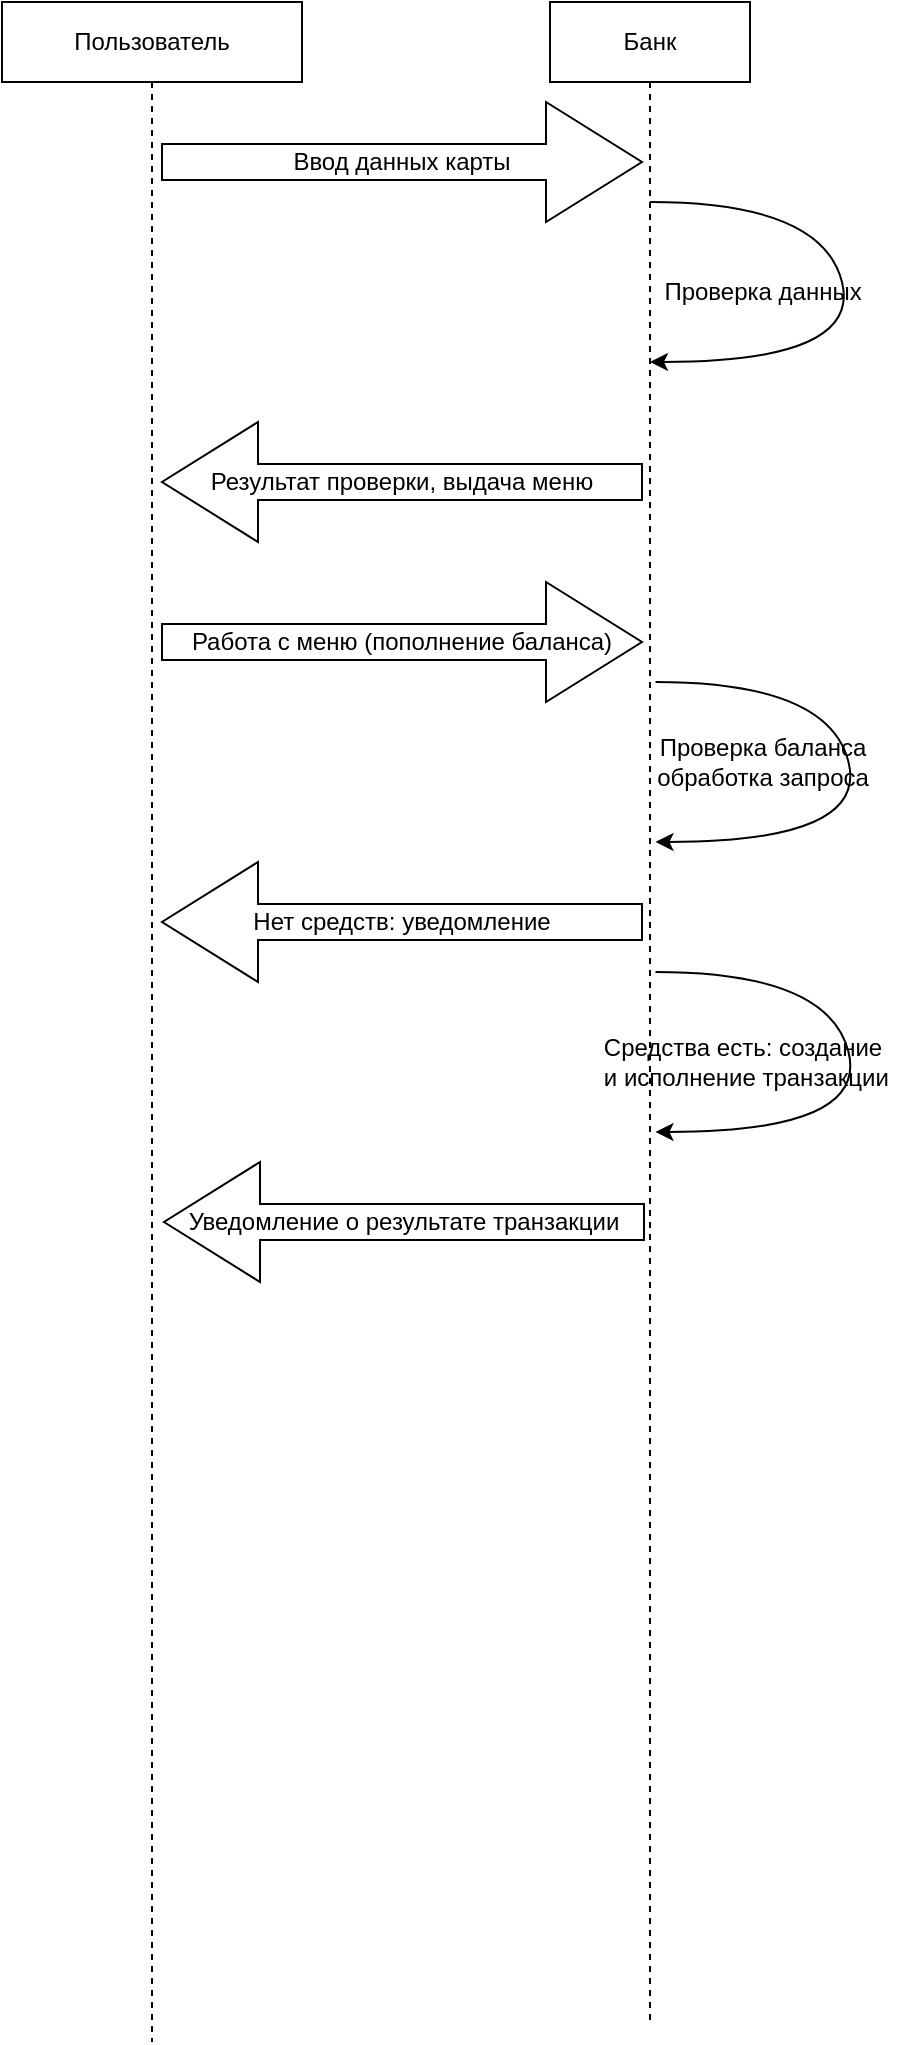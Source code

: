 <mxfile>
    <diagram id="ZnhLUsuEGhlTqzVRgAeQ" name="Page-1">
        <mxGraphModel dx="1102" dy="681" grid="1" gridSize="10" guides="1" tooltips="1" connect="1" arrows="1" fold="1" page="1" pageScale="1" pageWidth="827" pageHeight="1169" math="0" shadow="0">
            <root>
                <mxCell id="0"/>
                <mxCell id="1" parent="0"/>
                <mxCell id="4" value="Банк" style="shape=umlLifeline;perimeter=lifelinePerimeter;whiteSpace=wrap;html=1;container=1;collapsible=0;recursiveResize=0;outlineConnect=0;" vertex="1" parent="1">
                    <mxGeometry x="414" y="60" width="100" height="1010" as="geometry"/>
                </mxCell>
                <mxCell id="13" value="" style="endArrow=classic;html=1;curved=1;" edge="1" parent="4">
                    <mxGeometry width="50" height="50" relative="1" as="geometry">
                        <mxPoint x="52.75" y="340" as="sourcePoint"/>
                        <mxPoint x="52.75" y="420" as="targetPoint"/>
                        <Array as="points">
                            <mxPoint x="139.25" y="340"/>
                            <mxPoint x="159.25" y="420"/>
                        </Array>
                    </mxGeometry>
                </mxCell>
                <mxCell id="16" value="" style="endArrow=classic;html=1;curved=1;" edge="1" parent="4">
                    <mxGeometry width="50" height="50" relative="1" as="geometry">
                        <mxPoint x="52.75" y="485" as="sourcePoint"/>
                        <mxPoint x="52.75" y="565" as="targetPoint"/>
                        <Array as="points">
                            <mxPoint x="139.25" y="485"/>
                            <mxPoint x="159.25" y="565"/>
                        </Array>
                    </mxGeometry>
                </mxCell>
                <mxCell id="3" value="Пользователь" style="shape=umlLifeline;perimeter=lifelinePerimeter;whiteSpace=wrap;html=1;container=1;collapsible=0;recursiveResize=0;outlineConnect=0;movable=1;resizable=1;rotatable=1;deletable=1;editable=1;connectable=1;" vertex="1" parent="1">
                    <mxGeometry x="140" y="60" width="150" height="1020" as="geometry"/>
                </mxCell>
                <mxCell id="12" value="Работа с меню (пополнение баланса)" style="shape=singleArrow;whiteSpace=wrap;html=1;" vertex="1" parent="3">
                    <mxGeometry x="80" y="290" width="240" height="60" as="geometry"/>
                </mxCell>
                <mxCell id="5" value="Ввод данных карты" style="shape=singleArrow;whiteSpace=wrap;html=1;" vertex="1" parent="1">
                    <mxGeometry x="220" y="110" width="240" height="60" as="geometry"/>
                </mxCell>
                <mxCell id="9" value="" style="endArrow=classic;html=1;curved=1;" edge="1" parent="1" source="4" target="4">
                    <mxGeometry width="50" height="50" relative="1" as="geometry">
                        <mxPoint x="530" y="240" as="sourcePoint"/>
                        <mxPoint x="580" y="180" as="targetPoint"/>
                        <Array as="points">
                            <mxPoint x="550" y="160"/>
                            <mxPoint x="570" y="240"/>
                        </Array>
                    </mxGeometry>
                </mxCell>
                <mxCell id="10" value="Проверка данных" style="text;html=1;align=center;verticalAlign=middle;resizable=0;points=[];autosize=1;strokeColor=none;fillColor=none;" vertex="1" parent="1">
                    <mxGeometry x="460" y="190" width="120" height="30" as="geometry"/>
                </mxCell>
                <mxCell id="11" value="Результат проверки, выдача меню" style="shape=singleArrow;direction=west;whiteSpace=wrap;html=1;" vertex="1" parent="1">
                    <mxGeometry x="220" y="270" width="240" height="60" as="geometry"/>
                </mxCell>
                <mxCell id="14" value="Проверка баланса&lt;br&gt;обработка запроса" style="text;html=1;align=center;verticalAlign=middle;resizable=0;points=[];autosize=1;strokeColor=none;fillColor=none;" vertex="1" parent="1">
                    <mxGeometry x="455" y="420" width="130" height="40" as="geometry"/>
                </mxCell>
                <mxCell id="15" value="Нет средств: уведомление" style="shape=singleArrow;direction=west;whiteSpace=wrap;html=1;" vertex="1" parent="1">
                    <mxGeometry x="220" y="490" width="240" height="60" as="geometry"/>
                </mxCell>
                <mxCell id="17" value="Средства есть: создание&lt;br&gt;&amp;nbsp;и исполнение транзакции" style="text;html=1;align=center;verticalAlign=middle;resizable=0;points=[];autosize=1;strokeColor=none;fillColor=none;" vertex="1" parent="1">
                    <mxGeometry x="425" y="570" width="170" height="40" as="geometry"/>
                </mxCell>
                <mxCell id="18" value="Уведомление о результате транзакции" style="shape=singleArrow;direction=west;whiteSpace=wrap;html=1;" vertex="1" parent="1">
                    <mxGeometry x="221" y="640" width="240" height="60" as="geometry"/>
                </mxCell>
            </root>
        </mxGraphModel>
    </diagram>
</mxfile>